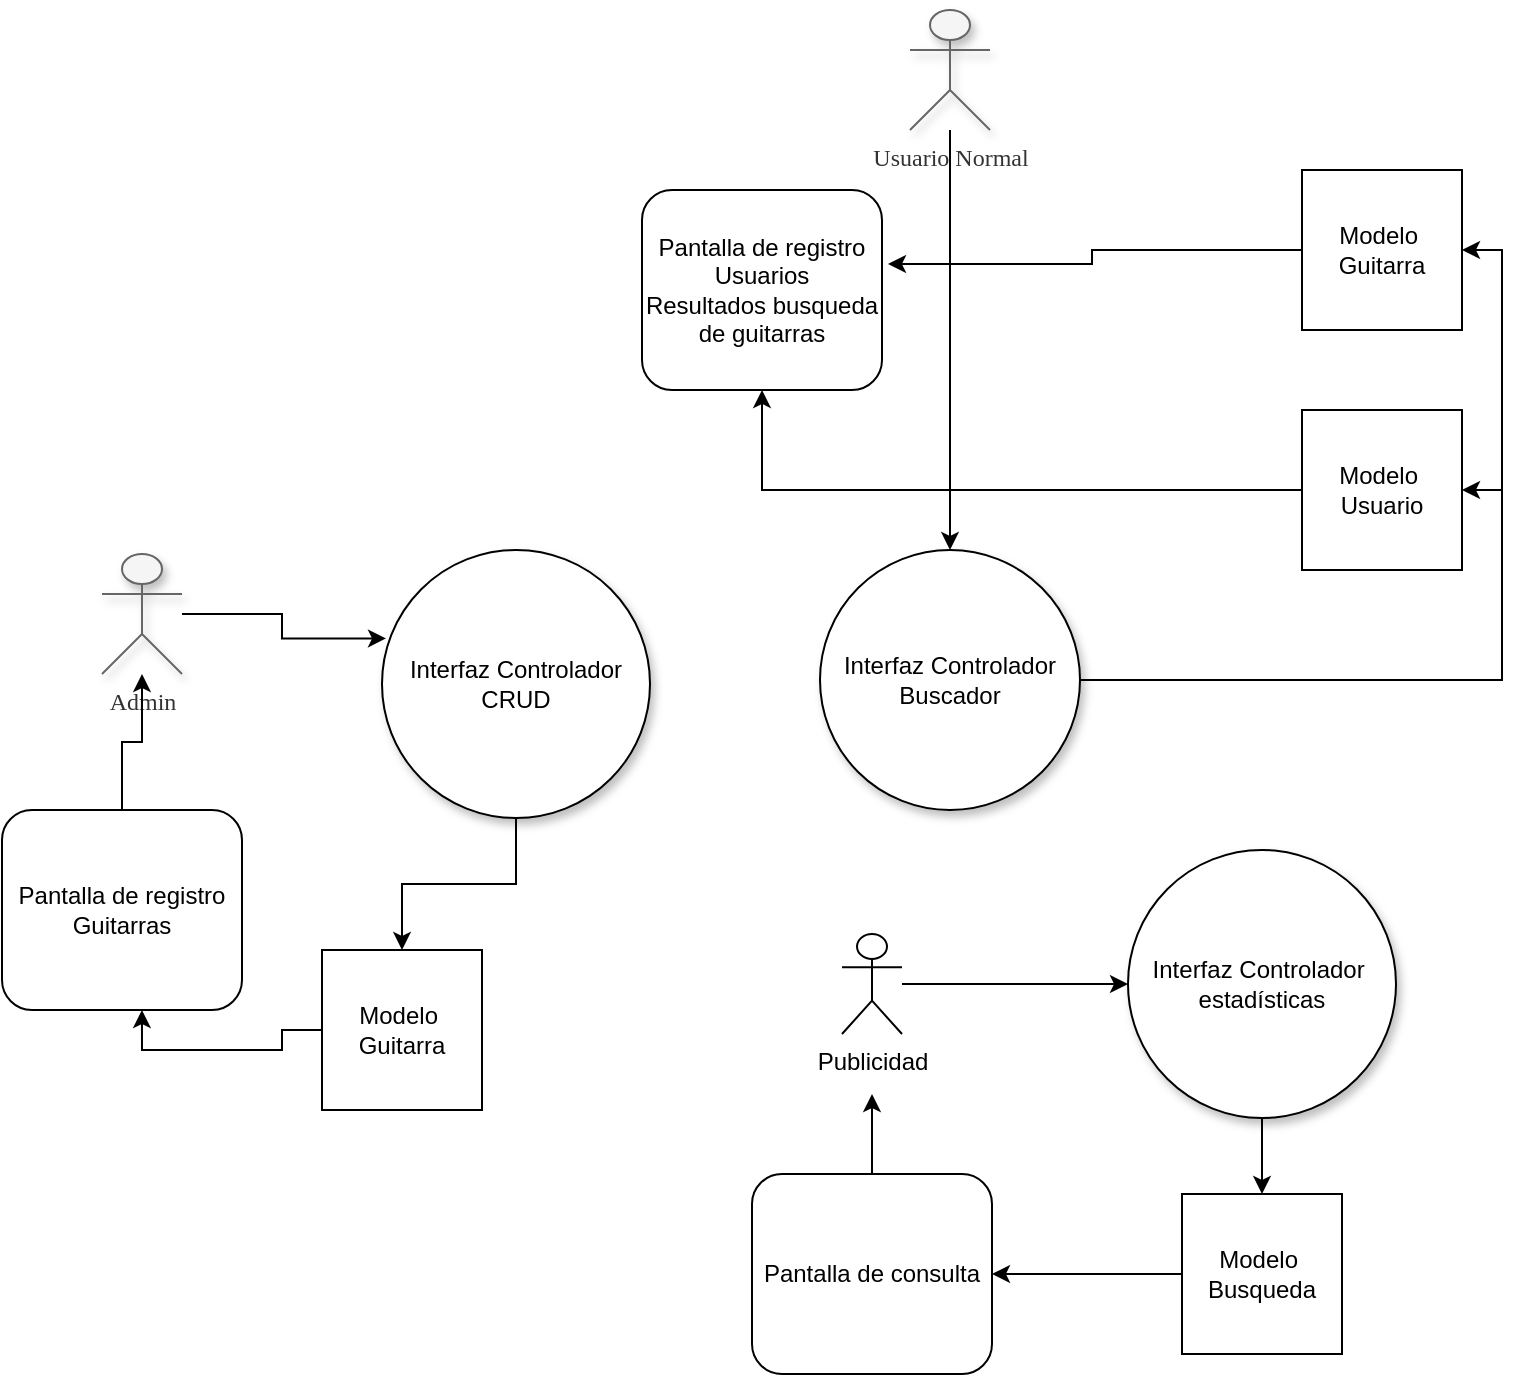 <mxfile version="24.2.2" type="github">
  <diagram name="Página-1" id="DLDvNDs-lVxgfE3R2tk9">
    <mxGraphModel dx="1434" dy="1915" grid="1" gridSize="10" guides="1" tooltips="1" connect="1" arrows="1" fold="1" page="1" pageScale="1" pageWidth="827" pageHeight="1169" math="0" shadow="0">
      <root>
        <mxCell id="0" />
        <mxCell id="1" parent="0" />
        <mxCell id="EDpgdepx8dKIRgQkb4Bz-9" style="edgeStyle=orthogonalEdgeStyle;rounded=0;orthogonalLoop=1;jettySize=auto;html=1;" edge="1" parent="1" source="EDpgdepx8dKIRgQkb4Bz-2" target="EDpgdepx8dKIRgQkb4Bz-7">
          <mxGeometry relative="1" as="geometry" />
        </mxCell>
        <mxCell id="EDpgdepx8dKIRgQkb4Bz-2" value="Usuario Normal" style="shape=umlActor;verticalLabelPosition=bottom;verticalAlign=top;html=1;outlineConnect=0;shadow=1;fillColor=#f5f5f5;fontColor=#333333;strokeColor=#666666;fontFamily=Times New Roman;" vertex="1" parent="1">
          <mxGeometry x="514" y="-320" width="40" height="60" as="geometry" />
        </mxCell>
        <mxCell id="EDpgdepx8dKIRgQkb4Bz-6" value="Pantalla de registro Usuarios&lt;div&gt;Resultados busqueda de guitarras&lt;/div&gt;" style="rounded=1;whiteSpace=wrap;html=1;" vertex="1" parent="1">
          <mxGeometry x="380" y="-230" width="120" height="100" as="geometry" />
        </mxCell>
        <mxCell id="EDpgdepx8dKIRgQkb4Bz-17" style="edgeStyle=orthogonalEdgeStyle;rounded=0;orthogonalLoop=1;jettySize=auto;html=1;entryX=1;entryY=0.5;entryDx=0;entryDy=0;" edge="1" parent="1" source="EDpgdepx8dKIRgQkb4Bz-7" target="EDpgdepx8dKIRgQkb4Bz-11">
          <mxGeometry relative="1" as="geometry">
            <mxPoint x="840" y="-200" as="targetPoint" />
          </mxGeometry>
        </mxCell>
        <mxCell id="EDpgdepx8dKIRgQkb4Bz-21" style="edgeStyle=orthogonalEdgeStyle;rounded=0;orthogonalLoop=1;jettySize=auto;html=1;exitX=1;exitY=0.5;exitDx=0;exitDy=0;entryX=1;entryY=0.5;entryDx=0;entryDy=0;" edge="1" parent="1" source="EDpgdepx8dKIRgQkb4Bz-7" target="EDpgdepx8dKIRgQkb4Bz-12">
          <mxGeometry relative="1" as="geometry" />
        </mxCell>
        <mxCell id="EDpgdepx8dKIRgQkb4Bz-7" value="Interfaz Controlador&lt;div&gt;Buscador&lt;/div&gt;" style="ellipse;whiteSpace=wrap;html=1;aspect=fixed;textShadow=0;shadow=1;" vertex="1" parent="1">
          <mxGeometry x="469" y="-50" width="130" height="130" as="geometry" />
        </mxCell>
        <mxCell id="EDpgdepx8dKIRgQkb4Bz-34" style="edgeStyle=orthogonalEdgeStyle;rounded=0;orthogonalLoop=1;jettySize=auto;html=1;" edge="1" parent="1" source="EDpgdepx8dKIRgQkb4Bz-10" target="EDpgdepx8dKIRgQkb4Bz-32">
          <mxGeometry relative="1" as="geometry" />
        </mxCell>
        <mxCell id="EDpgdepx8dKIRgQkb4Bz-10" value="Publicidad" style="shape=umlActor;verticalLabelPosition=bottom;verticalAlign=top;html=1;outlineConnect=0;labelBorderColor=none;textShadow=0;" vertex="1" parent="1">
          <mxGeometry x="480" y="142" width="30" height="50" as="geometry" />
        </mxCell>
        <mxCell id="EDpgdepx8dKIRgQkb4Bz-11" value="Modelo&amp;nbsp;&lt;div&gt;Guitarra&lt;/div&gt;" style="whiteSpace=wrap;html=1;aspect=fixed;" vertex="1" parent="1">
          <mxGeometry x="710" y="-240" width="80" height="80" as="geometry" />
        </mxCell>
        <mxCell id="EDpgdepx8dKIRgQkb4Bz-22" style="edgeStyle=orthogonalEdgeStyle;rounded=0;orthogonalLoop=1;jettySize=auto;html=1;" edge="1" parent="1" source="EDpgdepx8dKIRgQkb4Bz-12" target="EDpgdepx8dKIRgQkb4Bz-6">
          <mxGeometry relative="1" as="geometry" />
        </mxCell>
        <mxCell id="EDpgdepx8dKIRgQkb4Bz-12" value="Modelo&amp;nbsp;&lt;div&gt;Usuario&lt;/div&gt;" style="whiteSpace=wrap;html=1;aspect=fixed;" vertex="1" parent="1">
          <mxGeometry x="710" y="-120" width="80" height="80" as="geometry" />
        </mxCell>
        <mxCell id="EDpgdepx8dKIRgQkb4Bz-36" style="edgeStyle=orthogonalEdgeStyle;rounded=0;orthogonalLoop=1;jettySize=auto;html=1;entryX=1;entryY=0.5;entryDx=0;entryDy=0;" edge="1" parent="1" source="EDpgdepx8dKIRgQkb4Bz-13" target="EDpgdepx8dKIRgQkb4Bz-33">
          <mxGeometry relative="1" as="geometry" />
        </mxCell>
        <mxCell id="EDpgdepx8dKIRgQkb4Bz-13" value="Modelo&amp;nbsp;&lt;div&gt;Busqueda&lt;/div&gt;" style="whiteSpace=wrap;html=1;aspect=fixed;" vertex="1" parent="1">
          <mxGeometry x="650" y="272" width="80" height="80" as="geometry" />
        </mxCell>
        <mxCell id="EDpgdepx8dKIRgQkb4Bz-14" value="Admin" style="shape=umlActor;verticalLabelPosition=bottom;verticalAlign=top;html=1;outlineConnect=0;shadow=1;fillColor=#f5f5f5;fontColor=#333333;strokeColor=#666666;fontFamily=Times New Roman;" vertex="1" parent="1">
          <mxGeometry x="110" y="-48" width="40" height="60" as="geometry" />
        </mxCell>
        <mxCell id="EDpgdepx8dKIRgQkb4Bz-24" style="edgeStyle=orthogonalEdgeStyle;rounded=0;orthogonalLoop=1;jettySize=auto;html=1;entryX=1.025;entryY=0.37;entryDx=0;entryDy=0;entryPerimeter=0;" edge="1" parent="1" source="EDpgdepx8dKIRgQkb4Bz-11" target="EDpgdepx8dKIRgQkb4Bz-6">
          <mxGeometry relative="1" as="geometry" />
        </mxCell>
        <mxCell id="EDpgdepx8dKIRgQkb4Bz-25" value="Modelo&amp;nbsp;&lt;div&gt;Guitarra&lt;/div&gt;" style="whiteSpace=wrap;html=1;aspect=fixed;" vertex="1" parent="1">
          <mxGeometry x="220" y="150" width="80" height="80" as="geometry" />
        </mxCell>
        <mxCell id="EDpgdepx8dKIRgQkb4Bz-29" style="edgeStyle=orthogonalEdgeStyle;rounded=0;orthogonalLoop=1;jettySize=auto;html=1;" edge="1" parent="1" source="EDpgdepx8dKIRgQkb4Bz-26" target="EDpgdepx8dKIRgQkb4Bz-25">
          <mxGeometry relative="1" as="geometry" />
        </mxCell>
        <mxCell id="EDpgdepx8dKIRgQkb4Bz-26" value="Interfaz Controlador&lt;div&gt;CRUD&lt;/div&gt;" style="ellipse;whiteSpace=wrap;html=1;aspect=fixed;textShadow=0;shadow=1;" vertex="1" parent="1">
          <mxGeometry x="250" y="-50" width="134" height="134" as="geometry" />
        </mxCell>
        <mxCell id="EDpgdepx8dKIRgQkb4Bz-39" style="edgeStyle=orthogonalEdgeStyle;rounded=0;orthogonalLoop=1;jettySize=auto;html=1;" edge="1" parent="1" source="EDpgdepx8dKIRgQkb4Bz-27" target="EDpgdepx8dKIRgQkb4Bz-14">
          <mxGeometry relative="1" as="geometry" />
        </mxCell>
        <mxCell id="EDpgdepx8dKIRgQkb4Bz-27" value="Pantalla de registro Guitarras" style="rounded=1;whiteSpace=wrap;html=1;" vertex="1" parent="1">
          <mxGeometry x="60" y="80" width="120" height="100" as="geometry" />
        </mxCell>
        <mxCell id="EDpgdepx8dKIRgQkb4Bz-28" style="edgeStyle=orthogonalEdgeStyle;rounded=0;orthogonalLoop=1;jettySize=auto;html=1;entryX=0.015;entryY=0.33;entryDx=0;entryDy=0;entryPerimeter=0;" edge="1" parent="1" source="EDpgdepx8dKIRgQkb4Bz-14" target="EDpgdepx8dKIRgQkb4Bz-26">
          <mxGeometry relative="1" as="geometry">
            <mxPoint x="90" y="-50" as="sourcePoint" />
          </mxGeometry>
        </mxCell>
        <mxCell id="EDpgdepx8dKIRgQkb4Bz-35" style="edgeStyle=orthogonalEdgeStyle;rounded=0;orthogonalLoop=1;jettySize=auto;html=1;" edge="1" parent="1" source="EDpgdepx8dKIRgQkb4Bz-32" target="EDpgdepx8dKIRgQkb4Bz-13">
          <mxGeometry relative="1" as="geometry" />
        </mxCell>
        <mxCell id="EDpgdepx8dKIRgQkb4Bz-32" value="Interfaz Controlador&amp;nbsp;&lt;div&gt;estadísticas&lt;/div&gt;" style="ellipse;whiteSpace=wrap;html=1;aspect=fixed;textShadow=0;shadow=1;" vertex="1" parent="1">
          <mxGeometry x="623" y="100" width="134" height="134" as="geometry" />
        </mxCell>
        <mxCell id="EDpgdepx8dKIRgQkb4Bz-37" style="edgeStyle=orthogonalEdgeStyle;rounded=0;orthogonalLoop=1;jettySize=auto;html=1;" edge="1" parent="1" source="EDpgdepx8dKIRgQkb4Bz-33">
          <mxGeometry relative="1" as="geometry">
            <mxPoint x="495" y="222" as="targetPoint" />
          </mxGeometry>
        </mxCell>
        <mxCell id="EDpgdepx8dKIRgQkb4Bz-33" value="Pantalla de consulta" style="rounded=1;whiteSpace=wrap;html=1;" vertex="1" parent="1">
          <mxGeometry x="435" y="262" width="120" height="100" as="geometry" />
        </mxCell>
        <mxCell id="EDpgdepx8dKIRgQkb4Bz-38" style="edgeStyle=orthogonalEdgeStyle;rounded=0;orthogonalLoop=1;jettySize=auto;html=1;entryX=0.583;entryY=1;entryDx=0;entryDy=0;entryPerimeter=0;" edge="1" parent="1" source="EDpgdepx8dKIRgQkb4Bz-25" target="EDpgdepx8dKIRgQkb4Bz-27">
          <mxGeometry relative="1" as="geometry" />
        </mxCell>
      </root>
    </mxGraphModel>
  </diagram>
</mxfile>
